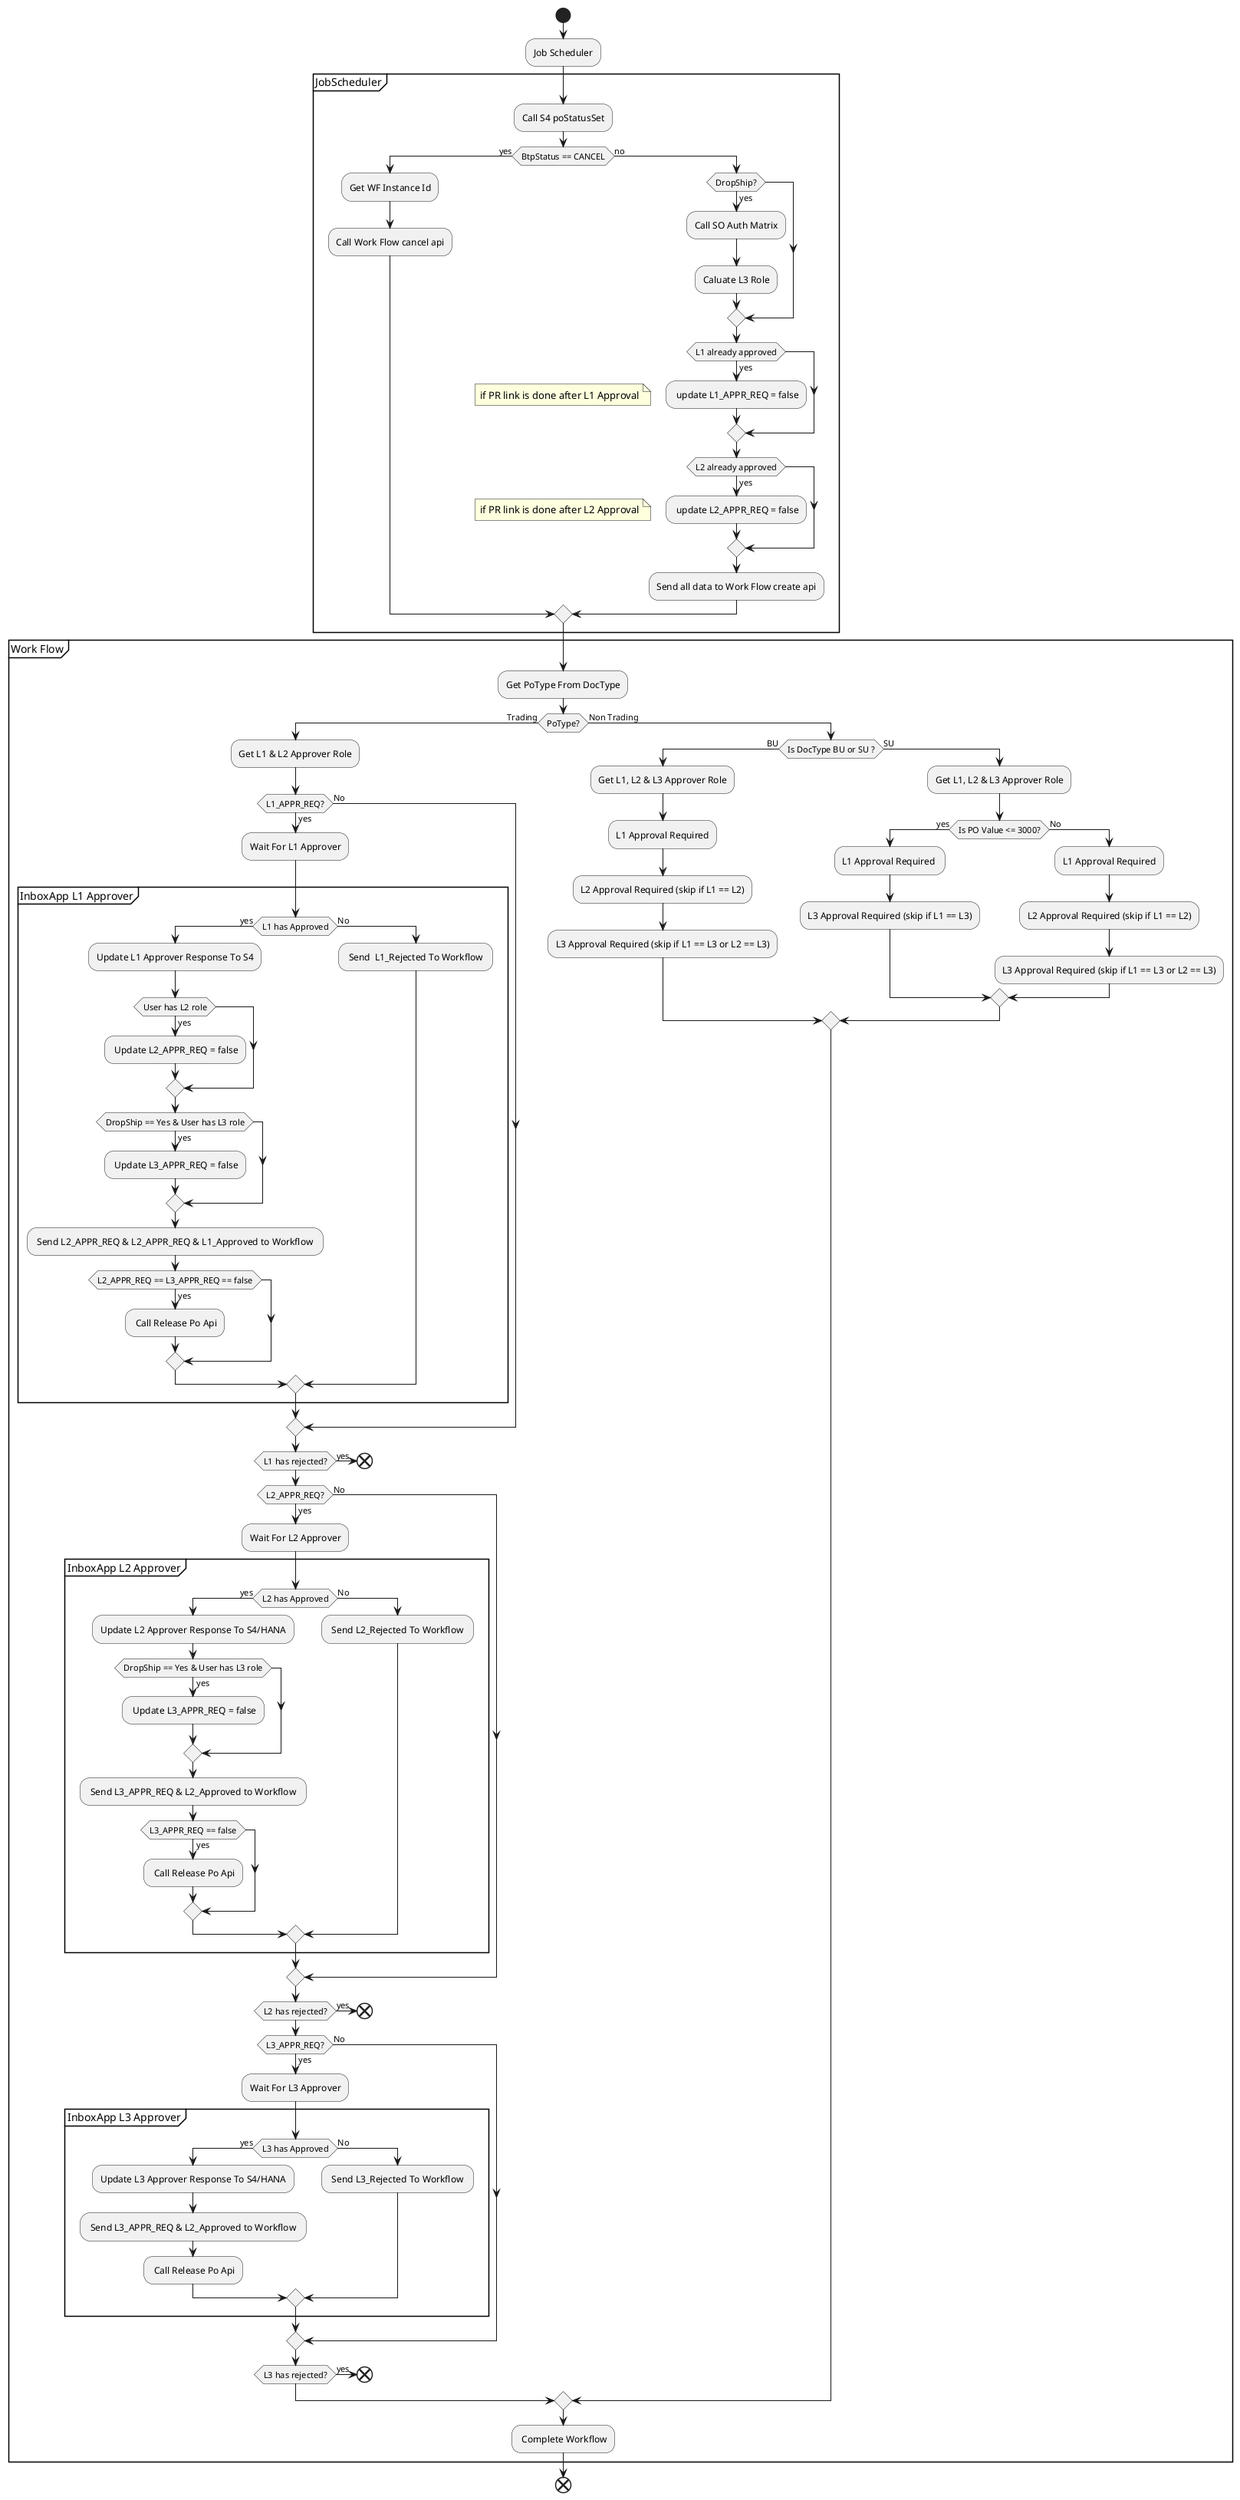 @startuml
start

:Job Scheduler;

partition JobScheduler {
    :Call S4 poStatusSet;

    if (BtpStatus == CANCEL) then (yes)
        :Get WF Instance Id;
        :Call Work Flow cancel api;
    else (no)
        if (DropShip?) then (yes)
            :Call SO Auth Matrix;
            :Caluate L3 Role;
        endif

        if(L1 already approved) then (yes)
            : update L1_APPR_REQ = false;
            floating note left: if PR link is done after L1 Approval
        endif

        if(L2 already approved) then (yes)
            : update L2_APPR_REQ = false;
            floating note left: if PR link is done after L2 Approval
        endif

        :Send all data to Work Flow create api;

        ' @json
        '  {
        '     "PORequestNumber": "P230000007",
        '     "PONumber": "5190000016",
        '     "DocType": "Z8NB",
        '     "PurGrp": "SGJ",
        '     "DropShip": "YES",
        '     "POValue": 360000,
        '     "L1_APPR_REQ":"true/false",
        '     "L2_APPR_REQ":"true/false",
        '     "L3_Role":"true/false"
        ' }
        ' @endjson
    endif

}

partition Work Flow {

    :Get PoType From DocType;

    if (PoType?) then (Trading)

        :Get L1 & L2 Approver Role;

        if (L1_APPR_REQ?) then (yes)

            :Wait For L1 Approver;

            partition InboxApp L1 Approver {
                if (L1 has Approved) then (yes)
                    :Update L1 Approver Response To S4;
                    if (User has L2 role) then (yes)
                        : Update L2_APPR_REQ = false;
                    endif
                    if(DropShip == Yes & User has L3 role) then (yes)
                        : Update L3_APPR_REQ = false;
                    endif
                    : Send L2_APPR_REQ & L2_APPR_REQ & L1_Approved to Workflow ;
                    if(L2_APPR_REQ == L3_APPR_REQ == false) then (yes)
                        : Call Release Po Api;
                    endif
                else (No)
                    : Send  L1_Rejected To Workflow ;
                endif
            }

        else (No)
        endif

        if (L1 has rejected?) then (yes)
            end
        endif

        if (L2_APPR_REQ?) then (yes)
            :Wait For L2 Approver;
            partition InboxApp L2 Approver {
                if (L2 has Approved) then (yes)
                    :Update L2 Approver Response To S4/HANA;
                    if(DropShip == Yes & User has L3 role) then (yes)
                        : Update L3_APPR_REQ = false;
                    endif
                    : Send L3_APPR_REQ & L2_Approved to Workflow ;
                    if(L3_APPR_REQ == false) then (yes)
                        : Call Release Po Api;
                    endif
                else (No)
                    : Send L2_Rejected To Workflow ;
                endif
            }
        else (No)
        endif

        if (L2 has rejected?) then (yes)
            end
        endif

        if (L3_APPR_REQ?) then (yes)
            :Wait For L3 Approver;
            partition InboxApp L3 Approver {
                if (L3 has Approved) then (yes)
                    :Update L3 Approver Response To S4/HANA;
                    : Send L3_APPR_REQ & L2_Approved to Workflow ;
                    : Call Release Po Api;
                else (No)
                    : Send L3_Rejected To Workflow ;
                endif
            }
        else (No)
        endif

        if (L3 has rejected?) then (yes)
            end
        endif



    else (Non Trading)

        if (Is DocType BU or SU ?) then (BU)
            :Get L1, L2 & L3 Approver Role;

            :L1 Approval Required;
            :L2 Approval Required (skip if L1 == L2);
            :L3 Approval Required (skip if L1 == L3 or L2 == L3);

        else (SU)

            :Get L1, L2 & L3 Approver Role;
            if (Is PO Value <= 3000?) then (yes)
                :L1 Approval Required ;
                :L3 Approval Required (skip if L1 == L3);
            else (No)
                :L1 Approval Required;
                :L2 Approval Required (skip if L1 == L2);
                :L3 Approval Required (skip if L1 == L3 or L2 == L3);
            endif


        endif
    endif

    : Complete Workflow;

}


end
@enduml